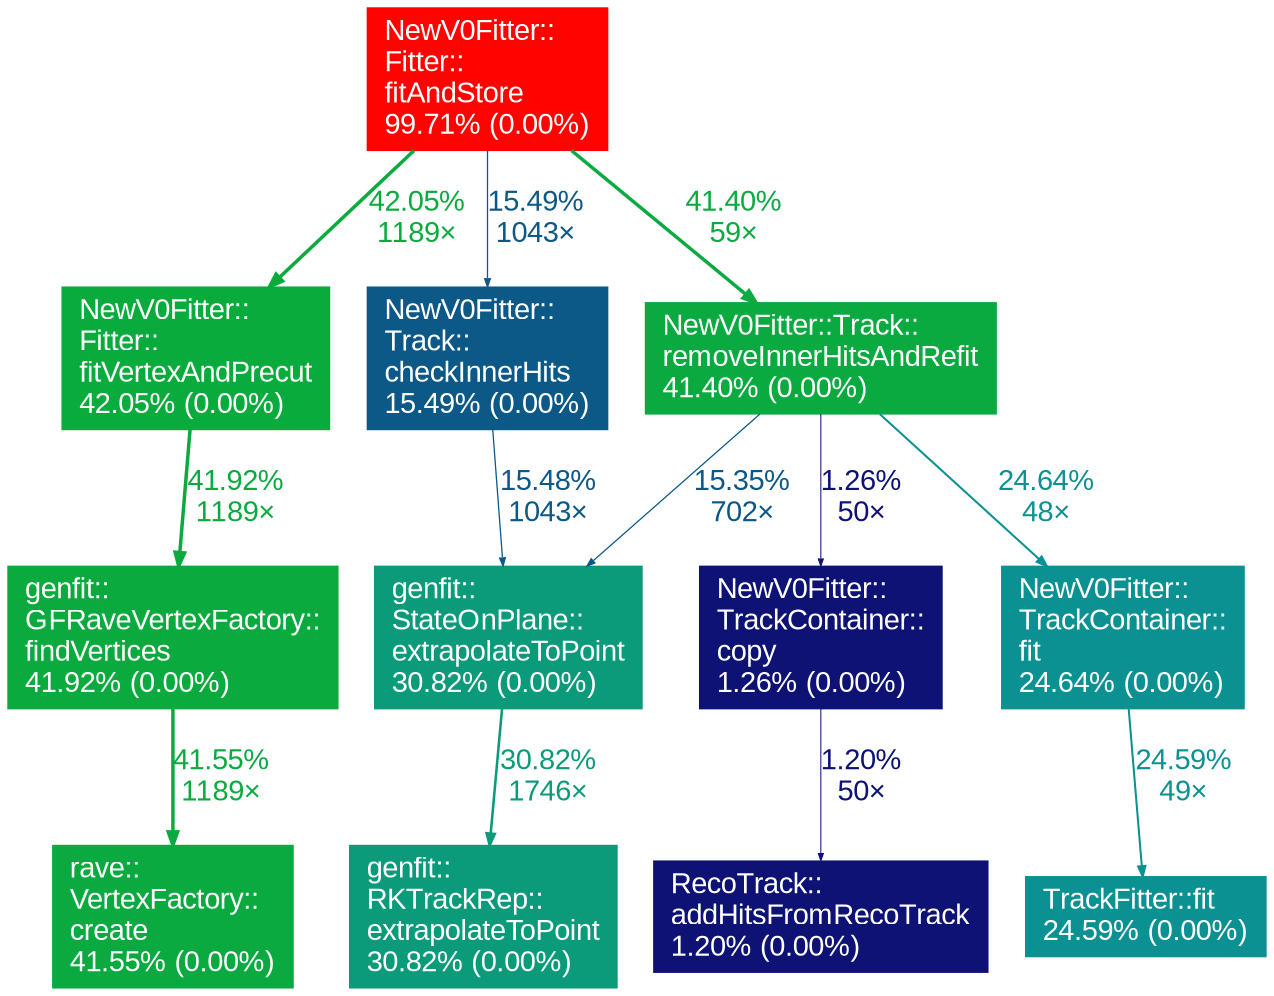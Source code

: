 digraph {
	graph [fontname=Arial];
	node [fontcolor=white,
		fontname=Arial,
		label="\N",
		shape=box,
		style=filled
	];
	edge [fontname=Arial];
	"Belle2::NewV0Fitter::Fitter::fitAndStore(Belle2::Track const*, Belle2::Track const*, Belle2::Const::ParticleType const&, bool&, \
bool&)"	[color="#ff0300",
		fontcolor="#ffffff",
		label="NewV0Fitter::\lFitter::\lfitAndStore\l99.71% (0.00%)\l"];
	"Belle2::NewV0Fitter::Fitter::fitVertexAndPrecut(Belle2::NewV0Fitter::V0&, Belle2::NewV0Fitter::Track&, Belle2::NewV0Fitter::Track&)"	[color="#0aab3d",
		fontcolor="#ffffff",
		label="NewV0Fitter::\lFitter::\lfitVertexAndPrecut\l42.05% (0.00%)\l"];
	"Belle2::NewV0Fitter::Fitter::fitAndStore(Belle2::Track const*, Belle2::Track const*, Belle2::Const::ParticleType const&, bool&, \
bool&)" -> "Belle2::NewV0Fitter::Fitter::fitVertexAndPrecut(Belle2::NewV0Fitter::V0&, Belle2::NewV0Fitter::Track&, Belle2::NewV0Fitter::Track&)"	[arrowsize=0.65,
		color="#0aab3d",
		fontcolor="#0aab3d",
		label="42.05%\n1189×",
		penwidth=1.68];
	"Belle2::NewV0Fitter::Track::checkInnerHits(ROOT::Math::DisplacementVector3D<ROOT::Math::Cartesian3D<double>, ROOT::Math::DefaultCoordinateSystemTag> \
const&)"	[color="#0c5887",
		fontcolor="#ffffff",
		label="NewV0Fitter::\lTrack::\lcheckInnerHits\l15.49% (0.00%)\l"];
	"Belle2::NewV0Fitter::Fitter::fitAndStore(Belle2::Track const*, Belle2::Track const*, Belle2::Const::ParticleType const&, bool&, \
bool&)" -> "Belle2::NewV0Fitter::Track::checkInnerHits(ROOT::Math::DisplacementVector3D<ROOT::Math::Cartesian3D<double>, ROOT::Math::DefaultCoordinateSystemTag> \
const&)"	[arrowsize=0.39,
		color="#0c5887",
		fontcolor="#0c5887",
		label="15.49%\n1043×",
		penwidth=0.62];
	"Belle2::NewV0Fitter::Track::removeInnerHitsAndRefit(ROOT::Math::DisplacementVector3D<ROOT::Math::Cartesian3D<double>, ROOT::Math::\
DefaultCoordinateSystemTag> const&)"	[color="#0baa41",
		fontcolor="#ffffff",
		label="NewV0Fitter::Track::\lremoveInnerHitsAndRefit\l41.40% (0.00%)\l"];
	"Belle2::NewV0Fitter::Fitter::fitAndStore(Belle2::Track const*, Belle2::Track const*, Belle2::Const::ParticleType const&, bool&, \
bool&)" -> "Belle2::NewV0Fitter::Track::removeInnerHitsAndRefit(ROOT::Math::DisplacementVector3D<ROOT::Math::Cartesian3D<double>, ROOT::Math::\
DefaultCoordinateSystemTag> const&)"	[arrowsize=0.64,
		color="#0baa41",
		fontcolor="#0baa41",
		label="41.40%\n59×",
		penwidth=1.66];
	"genfit::GFRaveVertexFactory::findVertices(std::vector<genfit::GFRaveVertex*, std::allocator<genfit::GFRaveVertex*> >*, std::vector<\
genfit::Track*, std::allocator<genfit::Track*> > const&, bool)"	[color="#0baa3e",
		fontcolor="#ffffff",
		label="genfit::\lGFRaveVertexFactory::\lfindVertices\l41.92% (0.00%)\l"];
	"Belle2::NewV0Fitter::Fitter::fitVertexAndPrecut(Belle2::NewV0Fitter::V0&, Belle2::NewV0Fitter::Track&, Belle2::NewV0Fitter::Track&)" -> "genfit::GFRaveVertexFactory::findVertices(std::vector<genfit::GFRaveVertex*, std::allocator<genfit::GFRaveVertex*> >*, std::vector<\
genfit::Track*, std::allocator<genfit::Track*> > const&, bool)"	[arrowsize=0.65,
		color="#0baa3e",
		fontcolor="#0baa3e",
		label="41.92%\n1189×",
		penwidth=1.68];
	"genfit::StateOnPlane::extrapolateToPoint(TVector3 const&, bool, bool)"	[color="#0c9b7a",
		fontcolor="#ffffff",
		label="genfit::\lStateOnPlane::\lextrapolateToPoint\l30.82% (0.00%)\l"];
	"Belle2::NewV0Fitter::Track::checkInnerHits(ROOT::Math::DisplacementVector3D<ROOT::Math::Cartesian3D<double>, ROOT::Math::DefaultCoordinateSystemTag> \
const&)" -> "genfit::StateOnPlane::extrapolateToPoint(TVector3 const&, bool, bool)"	[arrowsize=0.39,
		color="#0c5887",
		fontcolor="#0c5887",
		label="15.48%\n1043×",
		penwidth=0.62];
	"Belle2::NewV0Fitter::Track::removeInnerHitsAndRefit(ROOT::Math::DisplacementVector3D<ROOT::Math::Cartesian3D<double>, ROOT::Math::\
DefaultCoordinateSystemTag> const&)" -> "genfit::StateOnPlane::extrapolateToPoint(TVector3 const&, bool, bool)"	[arrowsize=0.39,
		color="#0c5787",
		fontcolor="#0c5787",
		label="15.35%\n702×",
		penwidth=0.61];
	"Belle2::NewV0Fitter::TrackContainer::copy(Belle2::NewV0Fitter::TrackContainer const&)"	[color="#0d1274",
		fontcolor="#ffffff",
		label="NewV0Fitter::\lTrackContainer::\lcopy\l1.26% (0.00%)\l"];
	"Belle2::NewV0Fitter::Track::removeInnerHitsAndRefit(ROOT::Math::DisplacementVector3D<ROOT::Math::Cartesian3D<double>, ROOT::Math::\
DefaultCoordinateSystemTag> const&)" -> "Belle2::NewV0Fitter::TrackContainer::copy(Belle2::NewV0Fitter::TrackContainer const&)"	[arrowsize=0.35,
		color="#0d1274",
		fontcolor="#0d1274",
		label="1.26%\n50×",
		penwidth=0.50];
	"Belle2::NewV0Fitter::TrackContainer::fit()"	[color="#0c9193",
		fontcolor="#ffffff",
		label="NewV0Fitter::\lTrackContainer::\lfit\l24.64% (0.00%)\l"];
	"Belle2::NewV0Fitter::Track::removeInnerHitsAndRefit(ROOT::Math::DisplacementVector3D<ROOT::Math::Cartesian3D<double>, ROOT::Math::\
DefaultCoordinateSystemTag> const&)" -> "Belle2::NewV0Fitter::TrackContainer::fit()"	[arrowsize=0.50,
		color="#0c9193",
		fontcolor="#0c9193",
		label="24.64%\n48×",
		penwidth=0.99];
	"rave::VertexFactory::create(std::vector<rave::Track, std::allocator<rave::Track> > const&, bool) const"	[color="#0baa40",
		fontcolor="#ffffff",
		label="rave::\lVertexFactory::\lcreate\l41.55% (0.00%)\l"];
	"genfit::GFRaveVertexFactory::findVertices(std::vector<genfit::GFRaveVertex*, std::allocator<genfit::GFRaveVertex*> >*, std::vector<\
genfit::Track*, std::allocator<genfit::Track*> > const&, bool)" -> "rave::VertexFactory::create(std::vector<rave::Track, std::allocator<rave::Track> > const&, bool) const"	[arrowsize=0.64,
		color="#0baa40",
		fontcolor="#0baa40",
		label="41.55%\n1189×",
		penwidth=1.66];
	"genfit::RKTrackRep::extrapolateToPoint(genfit::StateOnPlane&, TVector3 const&, bool, bool) const"	[color="#0c9b7a",
		fontcolor="#ffffff",
		label="genfit::\lRKTrackRep::\lextrapolateToPoint\l30.82% (0.00%)\l"];
	"genfit::StateOnPlane::extrapolateToPoint(TVector3 const&, bool, bool)" -> "genfit::RKTrackRep::extrapolateToPoint(genfit::StateOnPlane&, TVector3 const&, bool, bool) const"	[arrowsize=0.56,
		color="#0c9b7a",
		fontcolor="#0c9b7a",
		label="30.82%\n1746×",
		penwidth=1.23];
	"Belle2::RecoTrack::addHitsFromRecoTrack(Belle2::RecoTrack const*, unsigned int, bool, std::optional<double>)"	[color="#0d1274",
		fontcolor="#ffffff",
		label="RecoTrack::\laddHitsFromRecoTrack\l1.20% (0.00%)\l"];
	"Belle2::NewV0Fitter::TrackContainer::copy(Belle2::NewV0Fitter::TrackContainer const&)" -> "Belle2::RecoTrack::addHitsFromRecoTrack(Belle2::RecoTrack const*, unsigned int, bool, std::optional<double>)"	[arrowsize=0.35,
		color="#0d1274",
		fontcolor="#0d1274",
		label="1.20%\n50×",
		penwidth=0.50];
	"Belle2::TrackFitter::fit(Belle2::RecoTrack&, Belle2::Const::ChargedStable const&, bool) const"	[color="#0c9193",
		fontcolor="#ffffff",
		label="TrackFitter::fit\l24.59% (0.00%)\l"];
	"Belle2::NewV0Fitter::TrackContainer::fit()" -> "Belle2::TrackFitter::fit(Belle2::RecoTrack&, Belle2::Const::ChargedStable const&, bool) const"	[arrowsize=0.50,
		color="#0c9193",
		fontcolor="#0c9193",
		label="24.59%\n49×",
		penwidth=0.98];
}
